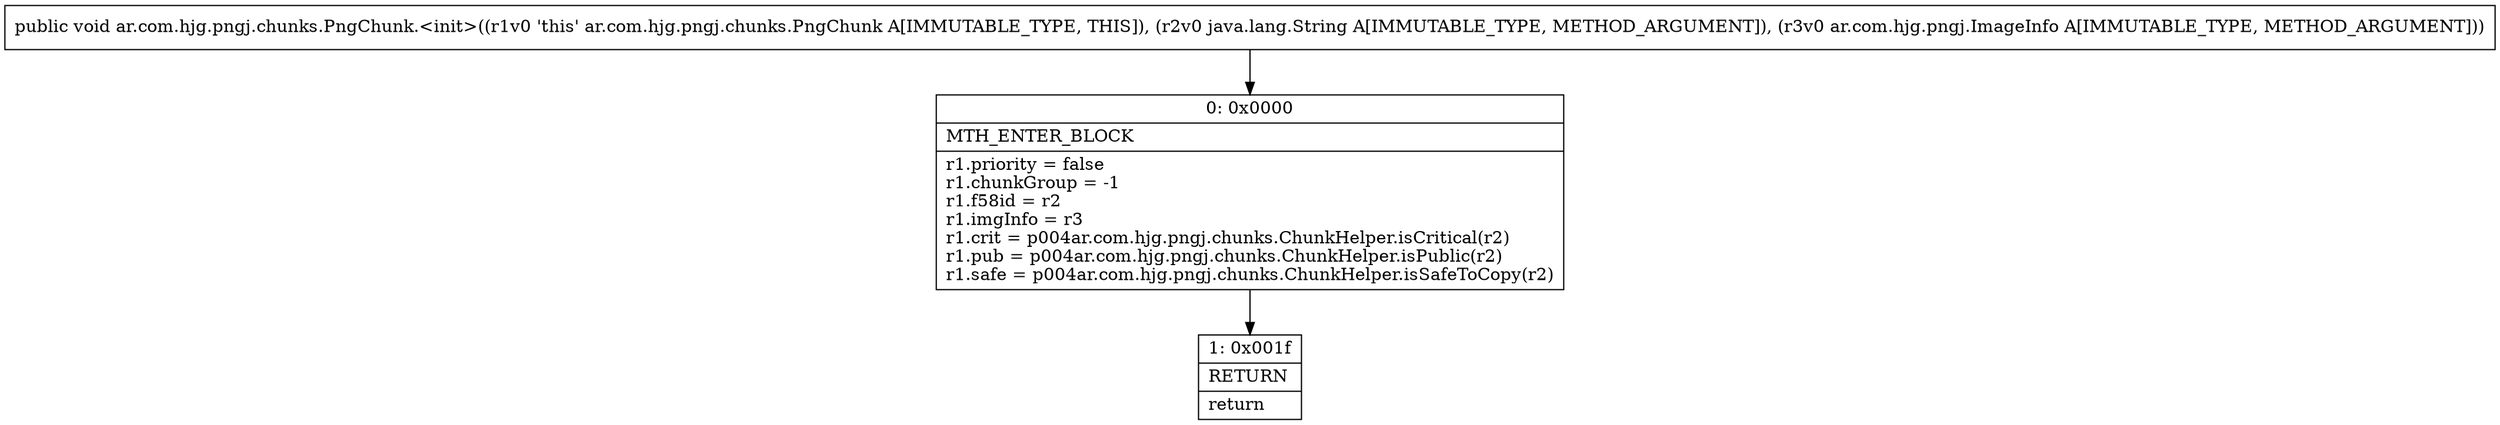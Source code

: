 digraph "CFG forar.com.hjg.pngj.chunks.PngChunk.\<init\>(Ljava\/lang\/String;Lar\/com\/hjg\/pngj\/ImageInfo;)V" {
Node_0 [shape=record,label="{0\:\ 0x0000|MTH_ENTER_BLOCK\l|r1.priority = false\lr1.chunkGroup = \-1\lr1.f58id = r2\lr1.imgInfo = r3\lr1.crit = p004ar.com.hjg.pngj.chunks.ChunkHelper.isCritical(r2)\lr1.pub = p004ar.com.hjg.pngj.chunks.ChunkHelper.isPublic(r2)\lr1.safe = p004ar.com.hjg.pngj.chunks.ChunkHelper.isSafeToCopy(r2)\l}"];
Node_1 [shape=record,label="{1\:\ 0x001f|RETURN\l|return\l}"];
MethodNode[shape=record,label="{public void ar.com.hjg.pngj.chunks.PngChunk.\<init\>((r1v0 'this' ar.com.hjg.pngj.chunks.PngChunk A[IMMUTABLE_TYPE, THIS]), (r2v0 java.lang.String A[IMMUTABLE_TYPE, METHOD_ARGUMENT]), (r3v0 ar.com.hjg.pngj.ImageInfo A[IMMUTABLE_TYPE, METHOD_ARGUMENT])) }"];
MethodNode -> Node_0;
Node_0 -> Node_1;
}

